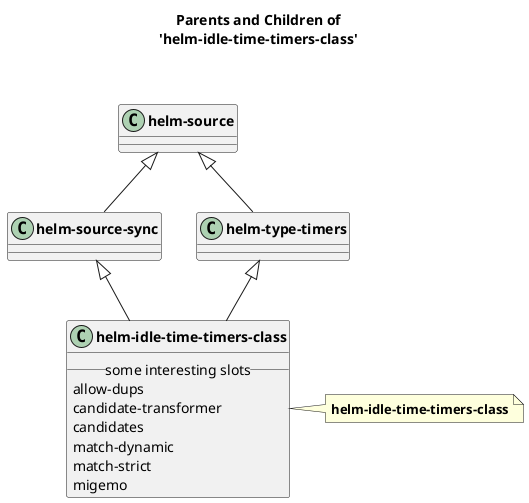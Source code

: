 @startuml
skinparam classFontStyle bold
skinparam captionFontStyle bold
title **Parents and Children of**\n**'helm-idle-time-timers-class'**\n\n
"helm-source-sync" <|-- "helm-idle-time-timers-class"
"helm-type-timers" <|-- "helm-idle-time-timers-class"
class "helm-source-sync"
"helm-source" <|-- "helm-source-sync"
class "helm-source"
class "helm-type-timers"
"helm-source" <|-- "helm-type-timers"
class "helm-source"
class "helm-idle-time-timers-class" {
	__ some interesting slots __
	allow-dups
	candidate-transformer
	candidates
	match-dynamic
	match-strict
	migemo
}
note right of "helm-idle-time-timers-class"
	**helm-idle-time-timers-class**
end note
@enduml

